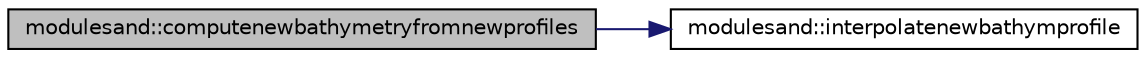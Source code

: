 digraph "modulesand::computenewbathymetryfromnewprofiles"
{
 // LATEX_PDF_SIZE
  edge [fontname="Helvetica",fontsize="10",labelfontname="Helvetica",labelfontsize="10"];
  node [fontname="Helvetica",fontsize="10",shape=record];
  rankdir="LR";
  Node1 [label="modulesand::computenewbathymetryfromnewprofiles",height=0.2,width=0.4,color="black", fillcolor="grey75", style="filled", fontcolor="black",tooltip=" "];
  Node1 -> Node2 [color="midnightblue",fontsize="10",style="solid",fontname="Helvetica"];
  Node2 [label="modulesand::interpolatenewbathymprofile",height=0.2,width=0.4,color="black", fillcolor="white", style="filled",URL="$namespacemodulesand.html#abe7195f0a91ff792f6a36bea021901b1",tooltip=" "];
}

